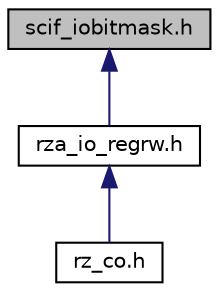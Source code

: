 digraph "scif_iobitmask.h"
{
 // LATEX_PDF_SIZE
  edge [fontname="Helvetica",fontsize="10",labelfontname="Helvetica",labelfontsize="10"];
  node [fontname="Helvetica",fontsize="10",shape=record];
  Node1 [label="scif_iobitmask.h",height=0.2,width=0.4,color="black", fillcolor="grey75", style="filled", fontcolor="black",tooltip=" "];
  Node1 -> Node2 [dir="back",color="midnightblue",fontsize="10",style="solid",fontname="Helvetica"];
  Node2 [label="rza_io_regrw.h",height=0.2,width=0.4,color="black", fillcolor="white", style="filled",URL="$dc/d25/rza__io__regrw_8h.html",tooltip=" "];
  Node2 -> Node3 [dir="back",color="midnightblue",fontsize="10",style="solid",fontname="Helvetica"];
  Node3 [label="rz_co.h",height=0.2,width=0.4,color="black", fillcolor="white", style="filled",URL="$d6/dac/rz__co_8h.html",tooltip=" "];
}
